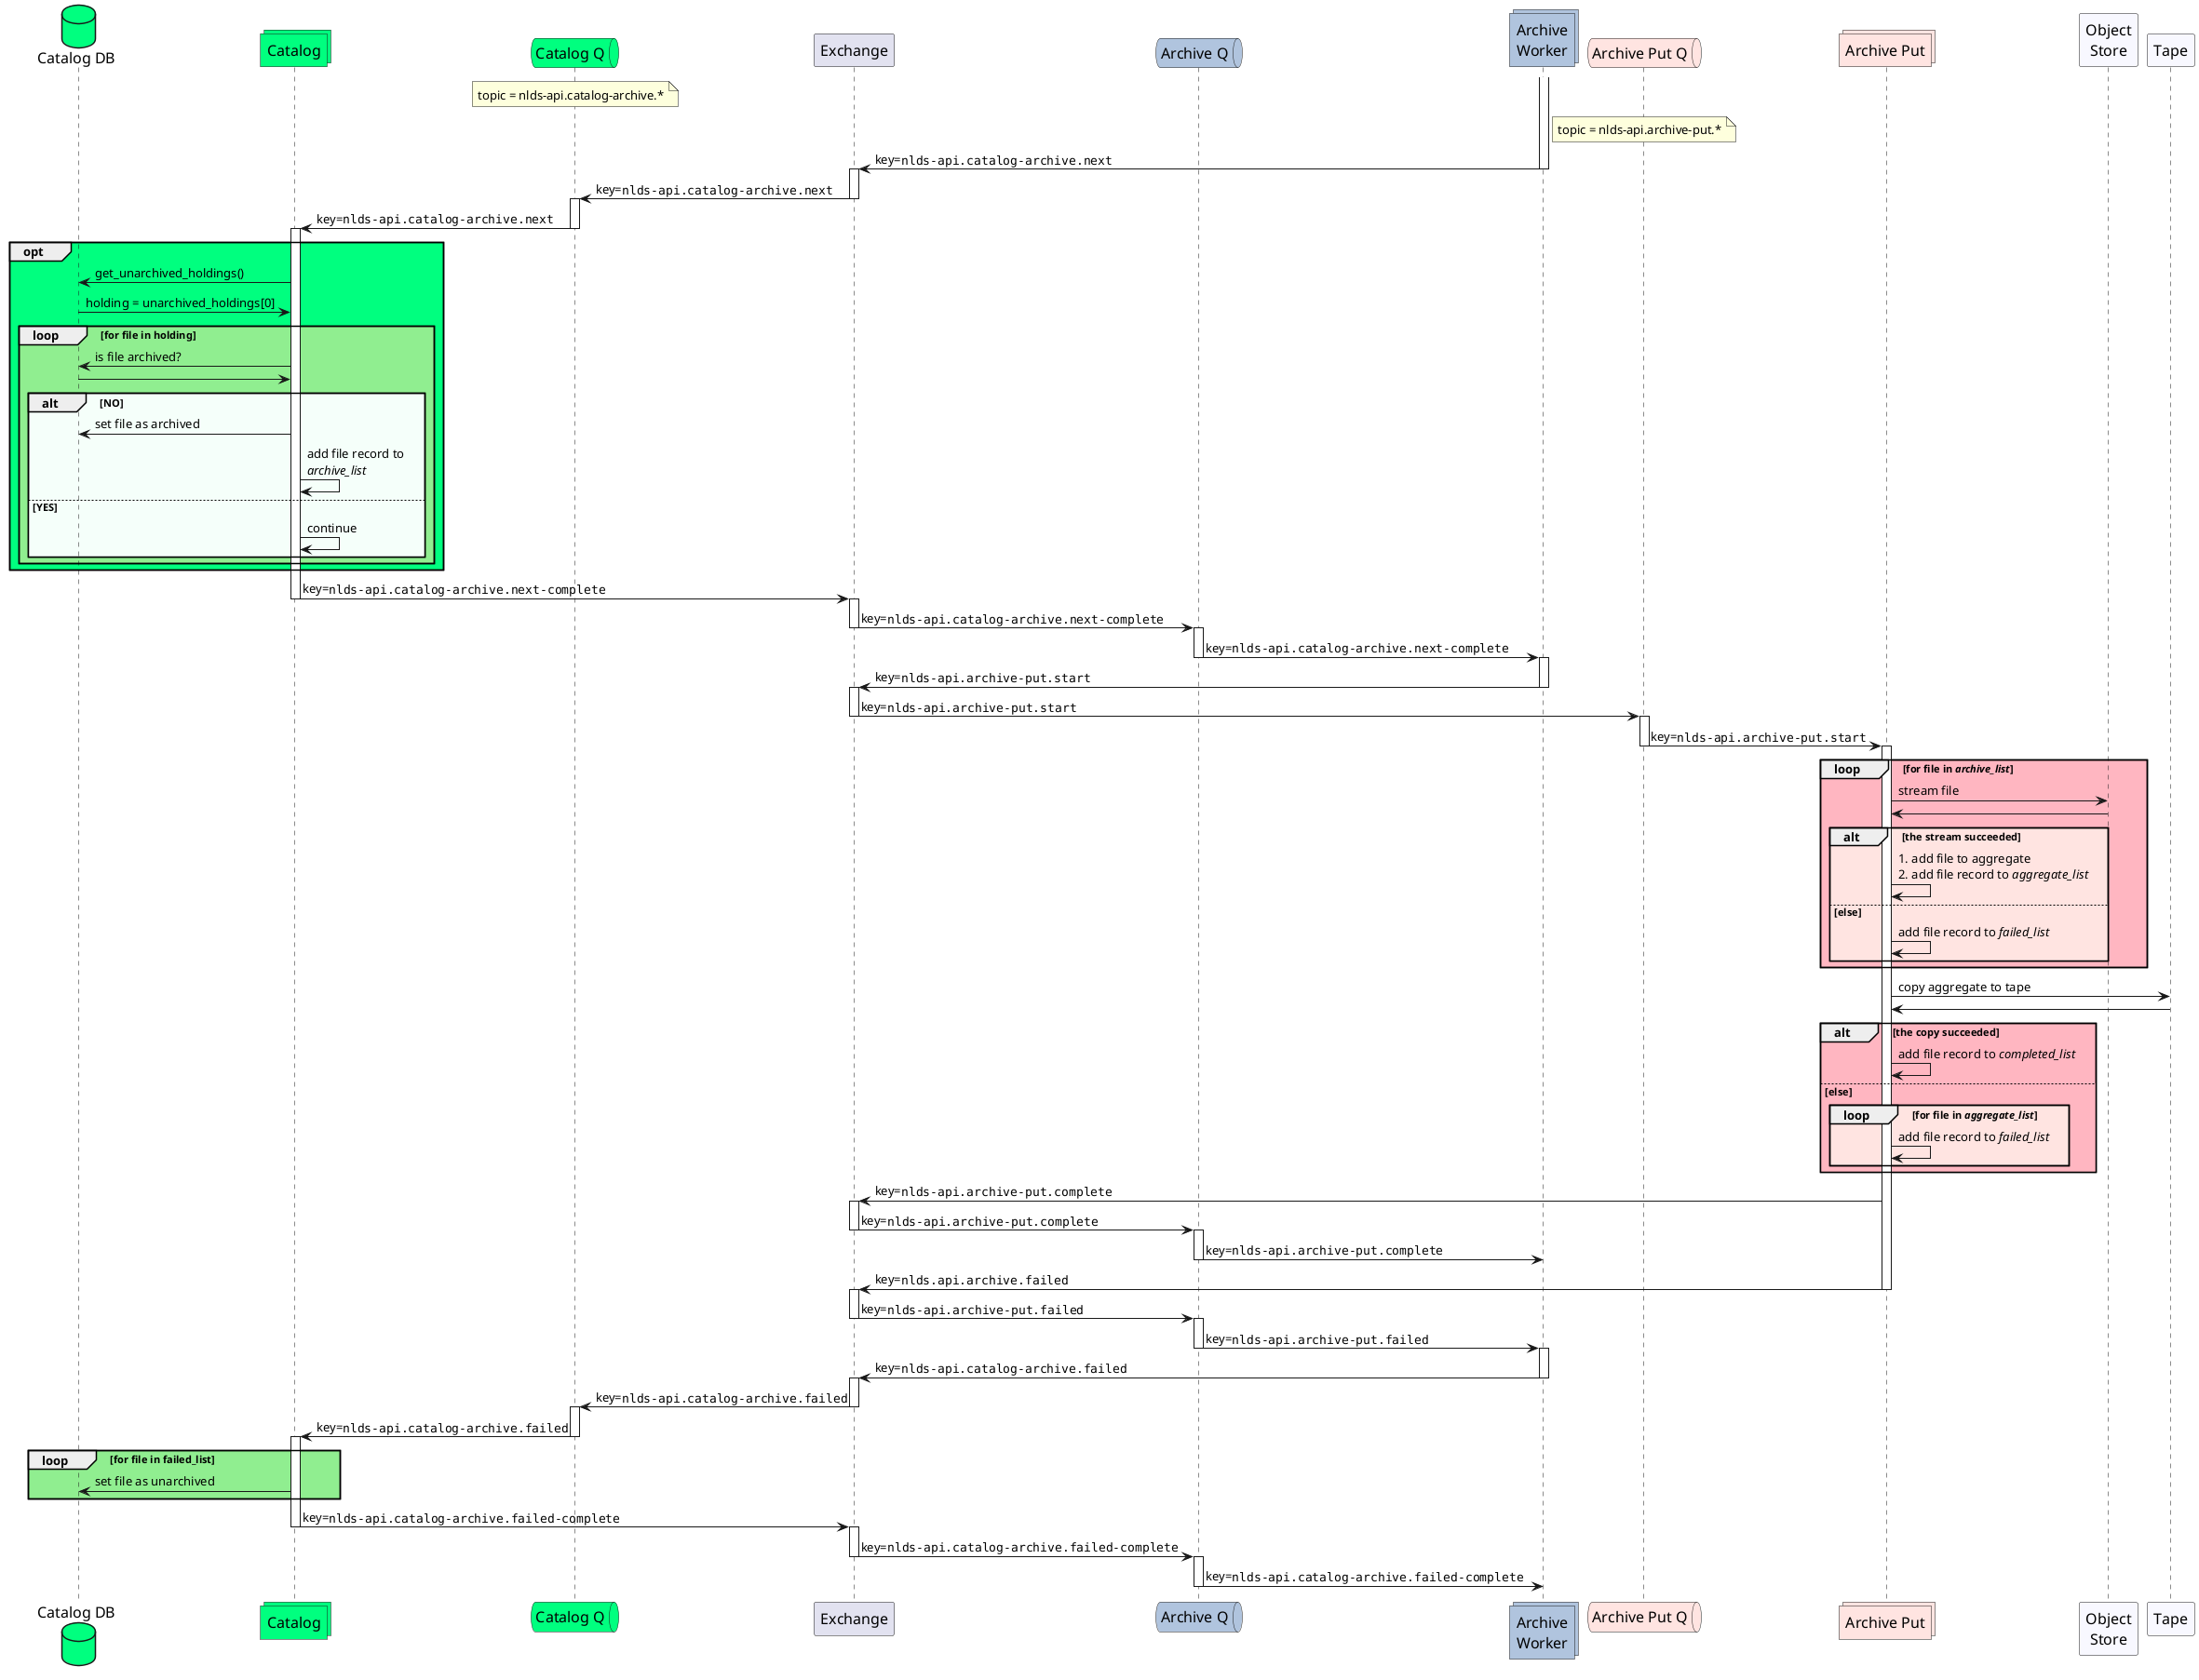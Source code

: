 @startuml message_flow_archive_put

skinparam participantFontSize 16
skinparam participantFontName Futura

skinparam queueFontSize 16
skinparam queueFontName Futura

skinparam actorFontSize 16
skinparam actorFontName Futura

skinparam collectionsFontSize 16
skinparam collectionsFontName Futura

skinparam DatabaseFontSize 16
skinparam DatabaseFontName Futura

database catalog_db as "Catalog DB" #springgreen
collections catalog as "Catalog" #springgreen
queue qc as "Catalog Q" #springgreen
note over qc
    topic = nlds-api.catalog-archive.*
end note

participant wex as "Exchange"

queue aq as "Archive Q" #LightSteelBlue
collections archy as "Archive\nWorker" #LightSteelBlue

queue qap as "Archive Put Q" #MistyRose
note over qap
    topic = nlds-api.archive-put.*
end note
collections archive_puts as "Archive Put" #MistyRose

participant obj as "Object\nStore" #GhostWhite

participant tape as "Tape" #GhostWhite

activate archy
archy -> wex : key=""nlds-api.catalog-archive.next""
deactivate archy

activate wex
wex->qc : key=""nlds-api.catalog-archive.next""
deactivate wex

activate qc
qc -> catalog : key=""nlds-api.catalog-archive.next""
deactivate qc

activate catalog
opt #SpringGreen
    catalog -> catalog_db : get_unarchived_holdings()
    catalog_db -> catalog : holding = unarchived_holdings[0]
    loop #LightGreen for file in holding
        catalog -> catalog_db : is file archived?
        catalog_db -> catalog
        alt #MintCream NO
            catalog -> catalog_db : set file as archived
            catalog -> catalog : add file record to\n//archive_list//
        else YES
            catalog -> catalog : continue
        end
    end
end
catalog -> wex : key=""nlds-api.catalog-archive.next-complete""
deactivate catalog

activate wex
wex -> aq : key=""nlds-api.catalog-archive.next-complete""
deactivate wex

activate aq
aq -> archy : key=""nlds-api.catalog-archive.next-complete""
deactivate aq

activate archy
archy -> wex : key=""nlds-api.archive-put.start""
deactivate archy

activate wex
wex -> qap : key=""nlds-api.archive-put.start""
deactivate wex

activate qap
qap -> archive_puts : key=""nlds-api.archive-put.start""
deactivate qap

activate archive_puts
loop #LightPink for file in //archive_list//
    archive_puts -> obj : stream file
    obj -> archive_puts 
    alt #MistyRose the stream succeeded
        archive_puts->archive_puts : 1. add file to aggregate\n2. add file record to //aggregate_list//
    else else
        archive_puts->archive_puts : add file record to //failed_list//
    end
end

archive_puts -> tape : copy aggregate to tape
tape -> archive_puts
alt #LightPink the copy succeeded
    archive_puts -> archive_puts : add file record to //completed_list//
else else
    loop #MistyRose for file in //aggregate_list//
        archive_puts -> archive_puts : add file record to //failed_list//
    end
end
archive_puts -> wex : key=""nlds-api.archive-put.complete""
activate wex
wex -> aq : key=""nlds-api.archive-put.complete""
deactivate wex

activate aq
aq -> archy : key=""nlds-api.archive-put.complete""
deactivate aq

archive_puts -> wex : key=""nlds.api.archive.failed""
deactivate archive_puts

activate wex
wex -> aq : key=""nlds-api.archive-put.failed""
deactivate wex

activate aq
aq -> archy : key=""nlds-api.archive-put.failed""
deactivate aq

activate archy
archy -> wex : key=""nlds-api.catalog-archive.failed""
deactivate archy 

activate wex
wex -> qc : key=""nlds-api.catalog-archive.failed""
deactivate wex

activate qc
qc -> catalog : key=""nlds-api.catalog-archive.failed""
deactivate qc

activate catalog
loop #LightGreen for file in failed_list
catalog -> catalog_db : set file as unarchived
end
catalog -> wex : key=""nlds-api.catalog-archive.failed-complete""
deactivate catalog

activate wex
wex -> aq : key=""nlds-api.catalog-archive.failed-complete""
deactivate wex

activate aq
aq -> archy : key=""nlds-api.catalog-archive.failed-complete""
deactivate aq

@enduml
